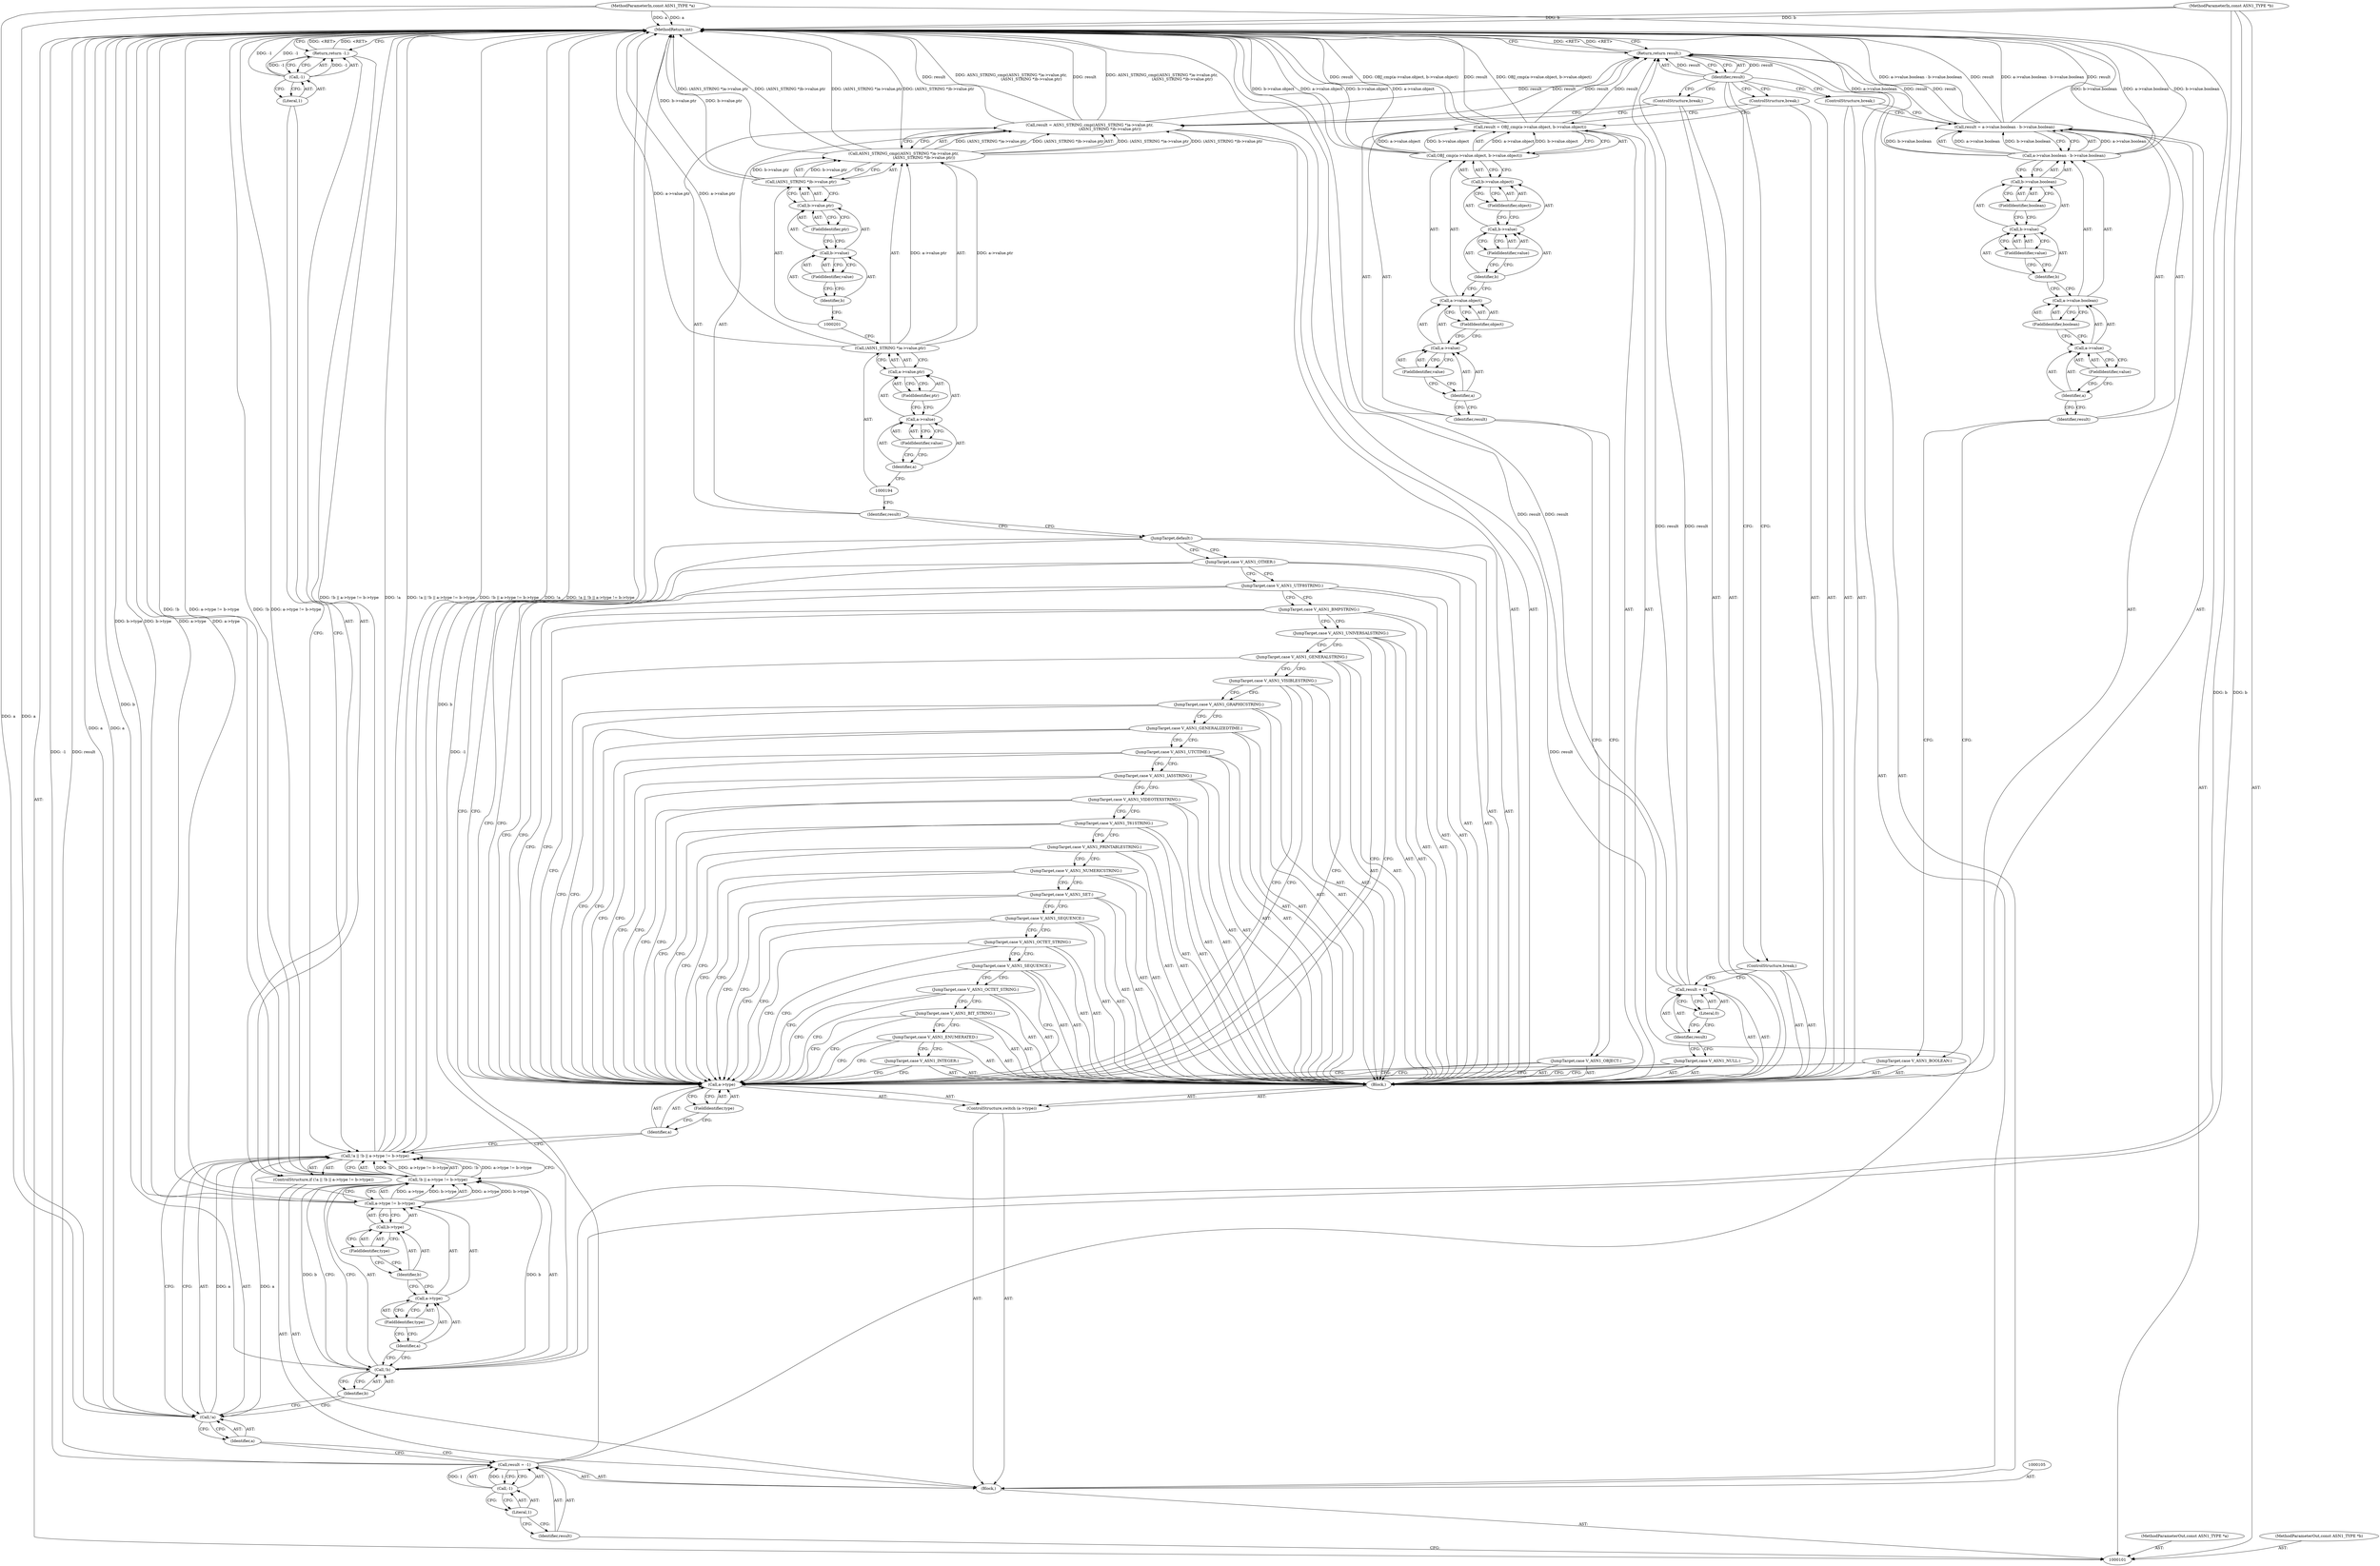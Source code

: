 digraph "0_openssl_f5da52e308a6aeea6d5f3df98c4da295d7e9cc27" {
"1000210" [label="(MethodReturn,int)"];
"1000102" [label="(MethodParameterIn,const ASN1_TYPE *a)"];
"1000268" [label="(MethodParameterOut,const ASN1_TYPE *a)"];
"1000103" [label="(MethodParameterIn,const ASN1_TYPE *b)"];
"1000269" [label="(MethodParameterOut,const ASN1_TYPE *b)"];
"1000135" [label="(Call,OBJ_cmp(a->value.object, b->value.object))"];
"1000136" [label="(Call,a->value.object)"];
"1000137" [label="(Call,a->value)"];
"1000138" [label="(Identifier,a)"];
"1000139" [label="(FieldIdentifier,value)"];
"1000140" [label="(FieldIdentifier,object)"];
"1000141" [label="(Call,b->value.object)"];
"1000142" [label="(Call,b->value)"];
"1000143" [label="(Identifier,b)"];
"1000144" [label="(FieldIdentifier,value)"];
"1000145" [label="(FieldIdentifier,object)"];
"1000133" [label="(Call,result = OBJ_cmp(a->value.object, b->value.object))"];
"1000134" [label="(Identifier,result)"];
"1000146" [label="(ControlStructure,break;)"];
"1000147" [label="(JumpTarget,case V_ASN1_BOOLEAN:)"];
"1000150" [label="(Call,a->value.boolean - b->value.boolean)"];
"1000151" [label="(Call,a->value.boolean)"];
"1000152" [label="(Call,a->value)"];
"1000153" [label="(Identifier,a)"];
"1000154" [label="(FieldIdentifier,value)"];
"1000155" [label="(FieldIdentifier,boolean)"];
"1000156" [label="(Call,b->value.boolean)"];
"1000157" [label="(Call,b->value)"];
"1000158" [label="(Identifier,b)"];
"1000159" [label="(FieldIdentifier,value)"];
"1000160" [label="(FieldIdentifier,boolean)"];
"1000148" [label="(Call,result = a->value.boolean - b->value.boolean)"];
"1000149" [label="(Identifier,result)"];
"1000161" [label="(ControlStructure,break;)"];
"1000162" [label="(JumpTarget,case V_ASN1_NULL:)"];
"1000165" [label="(Literal,0)"];
"1000163" [label="(Call,result = 0)"];
"1000164" [label="(Identifier,result)"];
"1000166" [label="(ControlStructure,break;)"];
"1000167" [label="(JumpTarget,case V_ASN1_INTEGER:)"];
"1000168" [label="(JumpTarget,case V_ASN1_ENUMERATED:)"];
"1000104" [label="(Block,)"];
"1000169" [label="(JumpTarget,case V_ASN1_BIT_STRING:)"];
"1000170" [label="(JumpTarget,case V_ASN1_OCTET_STRING:)"];
"1000171" [label="(JumpTarget,case V_ASN1_SEQUENCE:)"];
"1000172" [label="(JumpTarget,case V_ASN1_OCTET_STRING:)"];
"1000173" [label="(JumpTarget,case V_ASN1_SEQUENCE:)"];
"1000174" [label="(JumpTarget,case V_ASN1_SET:)"];
"1000175" [label="(JumpTarget,case V_ASN1_NUMERICSTRING:)"];
"1000176" [label="(JumpTarget,case V_ASN1_PRINTABLESTRING:)"];
"1000177" [label="(JumpTarget,case V_ASN1_T61STRING:)"];
"1000178" [label="(JumpTarget,case V_ASN1_VIDEOTEXSTRING:)"];
"1000108" [label="(Call,-1)"];
"1000109" [label="(Literal,1)"];
"1000106" [label="(Call,result = -1)"];
"1000107" [label="(Identifier,result)"];
"1000179" [label="(JumpTarget,case V_ASN1_IA5STRING:)"];
"1000180" [label="(JumpTarget,case V_ASN1_UTCTIME:)"];
"1000181" [label="(JumpTarget,case V_ASN1_GENERALIZEDTIME:)"];
"1000182" [label="(JumpTarget,case V_ASN1_GRAPHICSTRING:)"];
"1000183" [label="(JumpTarget,case V_ASN1_VISIBLESTRING:)"];
"1000184" [label="(JumpTarget,case V_ASN1_GENERALSTRING:)"];
"1000185" [label="(JumpTarget,case V_ASN1_UNIVERSALSTRING:)"];
"1000186" [label="(JumpTarget,case V_ASN1_BMPSTRING:)"];
"1000187" [label="(JumpTarget,case V_ASN1_UTF8STRING:)"];
"1000188" [label="(JumpTarget,case V_ASN1_OTHER:)"];
"1000189" [label="(JumpTarget,default:)"];
"1000192" [label="(Call,ASN1_STRING_cmp((ASN1_STRING *)a->value.ptr,\n                                 (ASN1_STRING *)b->value.ptr))"];
"1000193" [label="(Call,(ASN1_STRING *)a->value.ptr)"];
"1000195" [label="(Call,a->value.ptr)"];
"1000196" [label="(Call,a->value)"];
"1000197" [label="(Identifier,a)"];
"1000198" [label="(FieldIdentifier,value)"];
"1000199" [label="(FieldIdentifier,ptr)"];
"1000190" [label="(Call,result = ASN1_STRING_cmp((ASN1_STRING *)a->value.ptr,\n                                 (ASN1_STRING *)b->value.ptr))"];
"1000191" [label="(Identifier,result)"];
"1000200" [label="(Call,(ASN1_STRING *)b->value.ptr)"];
"1000202" [label="(Call,b->value.ptr)"];
"1000203" [label="(Call,b->value)"];
"1000204" [label="(Identifier,b)"];
"1000205" [label="(FieldIdentifier,value)"];
"1000206" [label="(FieldIdentifier,ptr)"];
"1000207" [label="(ControlStructure,break;)"];
"1000209" [label="(Identifier,result)"];
"1000208" [label="(Return,return result;)"];
"1000114" [label="(Call,!b || a->type != b->type)"];
"1000115" [label="(Call,!b)"];
"1000116" [label="(Identifier,b)"];
"1000117" [label="(Call,a->type != b->type)"];
"1000118" [label="(Call,a->type)"];
"1000119" [label="(Identifier,a)"];
"1000120" [label="(FieldIdentifier,type)"];
"1000121" [label="(Call,b->type)"];
"1000122" [label="(Identifier,b)"];
"1000123" [label="(FieldIdentifier,type)"];
"1000110" [label="(ControlStructure,if (!a || !b || a->type != b->type))"];
"1000111" [label="(Call,!a || !b || a->type != b->type)"];
"1000112" [label="(Call,!a)"];
"1000113" [label="(Identifier,a)"];
"1000125" [label="(Call,-1)"];
"1000126" [label="(Literal,1)"];
"1000124" [label="(Return,return -1;)"];
"1000128" [label="(Call,a->type)"];
"1000129" [label="(Identifier,a)"];
"1000130" [label="(FieldIdentifier,type)"];
"1000131" [label="(Block,)"];
"1000127" [label="(ControlStructure,switch (a->type))"];
"1000132" [label="(JumpTarget,case V_ASN1_OBJECT:)"];
"1000210" -> "1000101"  [label="AST: "];
"1000210" -> "1000124"  [label="CFG: "];
"1000210" -> "1000208"  [label="CFG: "];
"1000208" -> "1000210"  [label="DDG: <RET>"];
"1000124" -> "1000210"  [label="DDG: <RET>"];
"1000114" -> "1000210"  [label="DDG: a->type != b->type"];
"1000114" -> "1000210"  [label="DDG: !b"];
"1000163" -> "1000210"  [label="DDG: result"];
"1000125" -> "1000210"  [label="DDG: -1"];
"1000106" -> "1000210"  [label="DDG: -1"];
"1000106" -> "1000210"  [label="DDG: result"];
"1000192" -> "1000210"  [label="DDG: (ASN1_STRING *)b->value.ptr"];
"1000192" -> "1000210"  [label="DDG: (ASN1_STRING *)a->value.ptr"];
"1000111" -> "1000210"  [label="DDG: !b || a->type != b->type"];
"1000111" -> "1000210"  [label="DDG: !a"];
"1000111" -> "1000210"  [label="DDG: !a || !b || a->type != b->type"];
"1000135" -> "1000210"  [label="DDG: b->value.object"];
"1000135" -> "1000210"  [label="DDG: a->value.object"];
"1000193" -> "1000210"  [label="DDG: a->value.ptr"];
"1000117" -> "1000210"  [label="DDG: a->type"];
"1000117" -> "1000210"  [label="DDG: b->type"];
"1000148" -> "1000210"  [label="DDG: a->value.boolean - b->value.boolean"];
"1000148" -> "1000210"  [label="DDG: result"];
"1000150" -> "1000210"  [label="DDG: b->value.boolean"];
"1000150" -> "1000210"  [label="DDG: a->value.boolean"];
"1000200" -> "1000210"  [label="DDG: b->value.ptr"];
"1000103" -> "1000210"  [label="DDG: b"];
"1000133" -> "1000210"  [label="DDG: result"];
"1000133" -> "1000210"  [label="DDG: OBJ_cmp(a->value.object, b->value.object)"];
"1000190" -> "1000210"  [label="DDG: result"];
"1000190" -> "1000210"  [label="DDG: ASN1_STRING_cmp((ASN1_STRING *)a->value.ptr,\n                                 (ASN1_STRING *)b->value.ptr)"];
"1000102" -> "1000210"  [label="DDG: a"];
"1000112" -> "1000210"  [label="DDG: a"];
"1000115" -> "1000210"  [label="DDG: b"];
"1000102" -> "1000101"  [label="AST: "];
"1000102" -> "1000210"  [label="DDG: a"];
"1000102" -> "1000112"  [label="DDG: a"];
"1000268" -> "1000101"  [label="AST: "];
"1000103" -> "1000101"  [label="AST: "];
"1000103" -> "1000210"  [label="DDG: b"];
"1000103" -> "1000115"  [label="DDG: b"];
"1000269" -> "1000101"  [label="AST: "];
"1000135" -> "1000133"  [label="AST: "];
"1000135" -> "1000141"  [label="CFG: "];
"1000136" -> "1000135"  [label="AST: "];
"1000141" -> "1000135"  [label="AST: "];
"1000133" -> "1000135"  [label="CFG: "];
"1000135" -> "1000210"  [label="DDG: b->value.object"];
"1000135" -> "1000210"  [label="DDG: a->value.object"];
"1000135" -> "1000133"  [label="DDG: a->value.object"];
"1000135" -> "1000133"  [label="DDG: b->value.object"];
"1000136" -> "1000135"  [label="AST: "];
"1000136" -> "1000140"  [label="CFG: "];
"1000137" -> "1000136"  [label="AST: "];
"1000140" -> "1000136"  [label="AST: "];
"1000143" -> "1000136"  [label="CFG: "];
"1000137" -> "1000136"  [label="AST: "];
"1000137" -> "1000139"  [label="CFG: "];
"1000138" -> "1000137"  [label="AST: "];
"1000139" -> "1000137"  [label="AST: "];
"1000140" -> "1000137"  [label="CFG: "];
"1000138" -> "1000137"  [label="AST: "];
"1000138" -> "1000134"  [label="CFG: "];
"1000139" -> "1000138"  [label="CFG: "];
"1000139" -> "1000137"  [label="AST: "];
"1000139" -> "1000138"  [label="CFG: "];
"1000137" -> "1000139"  [label="CFG: "];
"1000140" -> "1000136"  [label="AST: "];
"1000140" -> "1000137"  [label="CFG: "];
"1000136" -> "1000140"  [label="CFG: "];
"1000141" -> "1000135"  [label="AST: "];
"1000141" -> "1000145"  [label="CFG: "];
"1000142" -> "1000141"  [label="AST: "];
"1000145" -> "1000141"  [label="AST: "];
"1000135" -> "1000141"  [label="CFG: "];
"1000142" -> "1000141"  [label="AST: "];
"1000142" -> "1000144"  [label="CFG: "];
"1000143" -> "1000142"  [label="AST: "];
"1000144" -> "1000142"  [label="AST: "];
"1000145" -> "1000142"  [label="CFG: "];
"1000143" -> "1000142"  [label="AST: "];
"1000143" -> "1000136"  [label="CFG: "];
"1000144" -> "1000143"  [label="CFG: "];
"1000144" -> "1000142"  [label="AST: "];
"1000144" -> "1000143"  [label="CFG: "];
"1000142" -> "1000144"  [label="CFG: "];
"1000145" -> "1000141"  [label="AST: "];
"1000145" -> "1000142"  [label="CFG: "];
"1000141" -> "1000145"  [label="CFG: "];
"1000133" -> "1000131"  [label="AST: "];
"1000133" -> "1000135"  [label="CFG: "];
"1000134" -> "1000133"  [label="AST: "];
"1000135" -> "1000133"  [label="AST: "];
"1000146" -> "1000133"  [label="CFG: "];
"1000133" -> "1000210"  [label="DDG: result"];
"1000133" -> "1000210"  [label="DDG: OBJ_cmp(a->value.object, b->value.object)"];
"1000135" -> "1000133"  [label="DDG: a->value.object"];
"1000135" -> "1000133"  [label="DDG: b->value.object"];
"1000133" -> "1000208"  [label="DDG: result"];
"1000134" -> "1000133"  [label="AST: "];
"1000134" -> "1000132"  [label="CFG: "];
"1000138" -> "1000134"  [label="CFG: "];
"1000146" -> "1000131"  [label="AST: "];
"1000146" -> "1000133"  [label="CFG: "];
"1000209" -> "1000146"  [label="CFG: "];
"1000147" -> "1000131"  [label="AST: "];
"1000147" -> "1000128"  [label="CFG: "];
"1000149" -> "1000147"  [label="CFG: "];
"1000150" -> "1000148"  [label="AST: "];
"1000150" -> "1000156"  [label="CFG: "];
"1000151" -> "1000150"  [label="AST: "];
"1000156" -> "1000150"  [label="AST: "];
"1000148" -> "1000150"  [label="CFG: "];
"1000150" -> "1000210"  [label="DDG: b->value.boolean"];
"1000150" -> "1000210"  [label="DDG: a->value.boolean"];
"1000150" -> "1000148"  [label="DDG: a->value.boolean"];
"1000150" -> "1000148"  [label="DDG: b->value.boolean"];
"1000151" -> "1000150"  [label="AST: "];
"1000151" -> "1000155"  [label="CFG: "];
"1000152" -> "1000151"  [label="AST: "];
"1000155" -> "1000151"  [label="AST: "];
"1000158" -> "1000151"  [label="CFG: "];
"1000152" -> "1000151"  [label="AST: "];
"1000152" -> "1000154"  [label="CFG: "];
"1000153" -> "1000152"  [label="AST: "];
"1000154" -> "1000152"  [label="AST: "];
"1000155" -> "1000152"  [label="CFG: "];
"1000153" -> "1000152"  [label="AST: "];
"1000153" -> "1000149"  [label="CFG: "];
"1000154" -> "1000153"  [label="CFG: "];
"1000154" -> "1000152"  [label="AST: "];
"1000154" -> "1000153"  [label="CFG: "];
"1000152" -> "1000154"  [label="CFG: "];
"1000155" -> "1000151"  [label="AST: "];
"1000155" -> "1000152"  [label="CFG: "];
"1000151" -> "1000155"  [label="CFG: "];
"1000156" -> "1000150"  [label="AST: "];
"1000156" -> "1000160"  [label="CFG: "];
"1000157" -> "1000156"  [label="AST: "];
"1000160" -> "1000156"  [label="AST: "];
"1000150" -> "1000156"  [label="CFG: "];
"1000157" -> "1000156"  [label="AST: "];
"1000157" -> "1000159"  [label="CFG: "];
"1000158" -> "1000157"  [label="AST: "];
"1000159" -> "1000157"  [label="AST: "];
"1000160" -> "1000157"  [label="CFG: "];
"1000158" -> "1000157"  [label="AST: "];
"1000158" -> "1000151"  [label="CFG: "];
"1000159" -> "1000158"  [label="CFG: "];
"1000159" -> "1000157"  [label="AST: "];
"1000159" -> "1000158"  [label="CFG: "];
"1000157" -> "1000159"  [label="CFG: "];
"1000160" -> "1000156"  [label="AST: "];
"1000160" -> "1000157"  [label="CFG: "];
"1000156" -> "1000160"  [label="CFG: "];
"1000148" -> "1000131"  [label="AST: "];
"1000148" -> "1000150"  [label="CFG: "];
"1000149" -> "1000148"  [label="AST: "];
"1000150" -> "1000148"  [label="AST: "];
"1000161" -> "1000148"  [label="CFG: "];
"1000148" -> "1000210"  [label="DDG: a->value.boolean - b->value.boolean"];
"1000148" -> "1000210"  [label="DDG: result"];
"1000150" -> "1000148"  [label="DDG: a->value.boolean"];
"1000150" -> "1000148"  [label="DDG: b->value.boolean"];
"1000148" -> "1000208"  [label="DDG: result"];
"1000149" -> "1000148"  [label="AST: "];
"1000149" -> "1000147"  [label="CFG: "];
"1000153" -> "1000149"  [label="CFG: "];
"1000161" -> "1000131"  [label="AST: "];
"1000161" -> "1000148"  [label="CFG: "];
"1000209" -> "1000161"  [label="CFG: "];
"1000162" -> "1000131"  [label="AST: "];
"1000162" -> "1000128"  [label="CFG: "];
"1000164" -> "1000162"  [label="CFG: "];
"1000165" -> "1000163"  [label="AST: "];
"1000165" -> "1000164"  [label="CFG: "];
"1000163" -> "1000165"  [label="CFG: "];
"1000163" -> "1000131"  [label="AST: "];
"1000163" -> "1000165"  [label="CFG: "];
"1000164" -> "1000163"  [label="AST: "];
"1000165" -> "1000163"  [label="AST: "];
"1000166" -> "1000163"  [label="CFG: "];
"1000163" -> "1000210"  [label="DDG: result"];
"1000163" -> "1000208"  [label="DDG: result"];
"1000164" -> "1000163"  [label="AST: "];
"1000164" -> "1000162"  [label="CFG: "];
"1000165" -> "1000164"  [label="CFG: "];
"1000166" -> "1000131"  [label="AST: "];
"1000166" -> "1000163"  [label="CFG: "];
"1000209" -> "1000166"  [label="CFG: "];
"1000167" -> "1000131"  [label="AST: "];
"1000167" -> "1000128"  [label="CFG: "];
"1000168" -> "1000167"  [label="CFG: "];
"1000168" -> "1000131"  [label="AST: "];
"1000168" -> "1000128"  [label="CFG: "];
"1000168" -> "1000167"  [label="CFG: "];
"1000169" -> "1000168"  [label="CFG: "];
"1000104" -> "1000101"  [label="AST: "];
"1000105" -> "1000104"  [label="AST: "];
"1000106" -> "1000104"  [label="AST: "];
"1000110" -> "1000104"  [label="AST: "];
"1000127" -> "1000104"  [label="AST: "];
"1000208" -> "1000104"  [label="AST: "];
"1000169" -> "1000131"  [label="AST: "];
"1000169" -> "1000128"  [label="CFG: "];
"1000169" -> "1000168"  [label="CFG: "];
"1000170" -> "1000169"  [label="CFG: "];
"1000170" -> "1000131"  [label="AST: "];
"1000170" -> "1000128"  [label="CFG: "];
"1000170" -> "1000169"  [label="CFG: "];
"1000171" -> "1000170"  [label="CFG: "];
"1000171" -> "1000131"  [label="AST: "];
"1000171" -> "1000128"  [label="CFG: "];
"1000171" -> "1000170"  [label="CFG: "];
"1000172" -> "1000171"  [label="CFG: "];
"1000172" -> "1000131"  [label="AST: "];
"1000172" -> "1000128"  [label="CFG: "];
"1000172" -> "1000171"  [label="CFG: "];
"1000173" -> "1000172"  [label="CFG: "];
"1000173" -> "1000131"  [label="AST: "];
"1000173" -> "1000128"  [label="CFG: "];
"1000173" -> "1000172"  [label="CFG: "];
"1000174" -> "1000173"  [label="CFG: "];
"1000174" -> "1000131"  [label="AST: "];
"1000174" -> "1000128"  [label="CFG: "];
"1000174" -> "1000173"  [label="CFG: "];
"1000175" -> "1000174"  [label="CFG: "];
"1000175" -> "1000131"  [label="AST: "];
"1000175" -> "1000128"  [label="CFG: "];
"1000175" -> "1000174"  [label="CFG: "];
"1000176" -> "1000175"  [label="CFG: "];
"1000176" -> "1000131"  [label="AST: "];
"1000176" -> "1000128"  [label="CFG: "];
"1000176" -> "1000175"  [label="CFG: "];
"1000177" -> "1000176"  [label="CFG: "];
"1000177" -> "1000131"  [label="AST: "];
"1000177" -> "1000128"  [label="CFG: "];
"1000177" -> "1000176"  [label="CFG: "];
"1000178" -> "1000177"  [label="CFG: "];
"1000178" -> "1000131"  [label="AST: "];
"1000178" -> "1000128"  [label="CFG: "];
"1000178" -> "1000177"  [label="CFG: "];
"1000179" -> "1000178"  [label="CFG: "];
"1000108" -> "1000106"  [label="AST: "];
"1000108" -> "1000109"  [label="CFG: "];
"1000109" -> "1000108"  [label="AST: "];
"1000106" -> "1000108"  [label="CFG: "];
"1000108" -> "1000106"  [label="DDG: 1"];
"1000109" -> "1000108"  [label="AST: "];
"1000109" -> "1000107"  [label="CFG: "];
"1000108" -> "1000109"  [label="CFG: "];
"1000106" -> "1000104"  [label="AST: "];
"1000106" -> "1000108"  [label="CFG: "];
"1000107" -> "1000106"  [label="AST: "];
"1000108" -> "1000106"  [label="AST: "];
"1000113" -> "1000106"  [label="CFG: "];
"1000106" -> "1000210"  [label="DDG: -1"];
"1000106" -> "1000210"  [label="DDG: result"];
"1000108" -> "1000106"  [label="DDG: 1"];
"1000107" -> "1000106"  [label="AST: "];
"1000107" -> "1000101"  [label="CFG: "];
"1000109" -> "1000107"  [label="CFG: "];
"1000179" -> "1000131"  [label="AST: "];
"1000179" -> "1000128"  [label="CFG: "];
"1000179" -> "1000178"  [label="CFG: "];
"1000180" -> "1000179"  [label="CFG: "];
"1000180" -> "1000131"  [label="AST: "];
"1000180" -> "1000128"  [label="CFG: "];
"1000180" -> "1000179"  [label="CFG: "];
"1000181" -> "1000180"  [label="CFG: "];
"1000181" -> "1000131"  [label="AST: "];
"1000181" -> "1000128"  [label="CFG: "];
"1000181" -> "1000180"  [label="CFG: "];
"1000182" -> "1000181"  [label="CFG: "];
"1000182" -> "1000131"  [label="AST: "];
"1000182" -> "1000128"  [label="CFG: "];
"1000182" -> "1000181"  [label="CFG: "];
"1000183" -> "1000182"  [label="CFG: "];
"1000183" -> "1000131"  [label="AST: "];
"1000183" -> "1000128"  [label="CFG: "];
"1000183" -> "1000182"  [label="CFG: "];
"1000184" -> "1000183"  [label="CFG: "];
"1000184" -> "1000131"  [label="AST: "];
"1000184" -> "1000128"  [label="CFG: "];
"1000184" -> "1000183"  [label="CFG: "];
"1000185" -> "1000184"  [label="CFG: "];
"1000185" -> "1000131"  [label="AST: "];
"1000185" -> "1000128"  [label="CFG: "];
"1000185" -> "1000184"  [label="CFG: "];
"1000186" -> "1000185"  [label="CFG: "];
"1000186" -> "1000131"  [label="AST: "];
"1000186" -> "1000128"  [label="CFG: "];
"1000186" -> "1000185"  [label="CFG: "];
"1000187" -> "1000186"  [label="CFG: "];
"1000187" -> "1000131"  [label="AST: "];
"1000187" -> "1000128"  [label="CFG: "];
"1000187" -> "1000186"  [label="CFG: "];
"1000188" -> "1000187"  [label="CFG: "];
"1000188" -> "1000131"  [label="AST: "];
"1000188" -> "1000128"  [label="CFG: "];
"1000188" -> "1000187"  [label="CFG: "];
"1000189" -> "1000188"  [label="CFG: "];
"1000189" -> "1000131"  [label="AST: "];
"1000189" -> "1000128"  [label="CFG: "];
"1000189" -> "1000188"  [label="CFG: "];
"1000191" -> "1000189"  [label="CFG: "];
"1000192" -> "1000190"  [label="AST: "];
"1000192" -> "1000200"  [label="CFG: "];
"1000193" -> "1000192"  [label="AST: "];
"1000200" -> "1000192"  [label="AST: "];
"1000190" -> "1000192"  [label="CFG: "];
"1000192" -> "1000210"  [label="DDG: (ASN1_STRING *)b->value.ptr"];
"1000192" -> "1000210"  [label="DDG: (ASN1_STRING *)a->value.ptr"];
"1000192" -> "1000190"  [label="DDG: (ASN1_STRING *)a->value.ptr"];
"1000192" -> "1000190"  [label="DDG: (ASN1_STRING *)b->value.ptr"];
"1000193" -> "1000192"  [label="DDG: a->value.ptr"];
"1000200" -> "1000192"  [label="DDG: b->value.ptr"];
"1000193" -> "1000192"  [label="AST: "];
"1000193" -> "1000195"  [label="CFG: "];
"1000194" -> "1000193"  [label="AST: "];
"1000195" -> "1000193"  [label="AST: "];
"1000201" -> "1000193"  [label="CFG: "];
"1000193" -> "1000210"  [label="DDG: a->value.ptr"];
"1000193" -> "1000192"  [label="DDG: a->value.ptr"];
"1000195" -> "1000193"  [label="AST: "];
"1000195" -> "1000199"  [label="CFG: "];
"1000196" -> "1000195"  [label="AST: "];
"1000199" -> "1000195"  [label="AST: "];
"1000193" -> "1000195"  [label="CFG: "];
"1000196" -> "1000195"  [label="AST: "];
"1000196" -> "1000198"  [label="CFG: "];
"1000197" -> "1000196"  [label="AST: "];
"1000198" -> "1000196"  [label="AST: "];
"1000199" -> "1000196"  [label="CFG: "];
"1000197" -> "1000196"  [label="AST: "];
"1000197" -> "1000194"  [label="CFG: "];
"1000198" -> "1000197"  [label="CFG: "];
"1000198" -> "1000196"  [label="AST: "];
"1000198" -> "1000197"  [label="CFG: "];
"1000196" -> "1000198"  [label="CFG: "];
"1000199" -> "1000195"  [label="AST: "];
"1000199" -> "1000196"  [label="CFG: "];
"1000195" -> "1000199"  [label="CFG: "];
"1000190" -> "1000131"  [label="AST: "];
"1000190" -> "1000192"  [label="CFG: "];
"1000191" -> "1000190"  [label="AST: "];
"1000192" -> "1000190"  [label="AST: "];
"1000207" -> "1000190"  [label="CFG: "];
"1000190" -> "1000210"  [label="DDG: result"];
"1000190" -> "1000210"  [label="DDG: ASN1_STRING_cmp((ASN1_STRING *)a->value.ptr,\n                                 (ASN1_STRING *)b->value.ptr)"];
"1000192" -> "1000190"  [label="DDG: (ASN1_STRING *)a->value.ptr"];
"1000192" -> "1000190"  [label="DDG: (ASN1_STRING *)b->value.ptr"];
"1000190" -> "1000208"  [label="DDG: result"];
"1000191" -> "1000190"  [label="AST: "];
"1000191" -> "1000189"  [label="CFG: "];
"1000194" -> "1000191"  [label="CFG: "];
"1000200" -> "1000192"  [label="AST: "];
"1000200" -> "1000202"  [label="CFG: "];
"1000201" -> "1000200"  [label="AST: "];
"1000202" -> "1000200"  [label="AST: "];
"1000192" -> "1000200"  [label="CFG: "];
"1000200" -> "1000210"  [label="DDG: b->value.ptr"];
"1000200" -> "1000192"  [label="DDG: b->value.ptr"];
"1000202" -> "1000200"  [label="AST: "];
"1000202" -> "1000206"  [label="CFG: "];
"1000203" -> "1000202"  [label="AST: "];
"1000206" -> "1000202"  [label="AST: "];
"1000200" -> "1000202"  [label="CFG: "];
"1000203" -> "1000202"  [label="AST: "];
"1000203" -> "1000205"  [label="CFG: "];
"1000204" -> "1000203"  [label="AST: "];
"1000205" -> "1000203"  [label="AST: "];
"1000206" -> "1000203"  [label="CFG: "];
"1000204" -> "1000203"  [label="AST: "];
"1000204" -> "1000201"  [label="CFG: "];
"1000205" -> "1000204"  [label="CFG: "];
"1000205" -> "1000203"  [label="AST: "];
"1000205" -> "1000204"  [label="CFG: "];
"1000203" -> "1000205"  [label="CFG: "];
"1000206" -> "1000202"  [label="AST: "];
"1000206" -> "1000203"  [label="CFG: "];
"1000202" -> "1000206"  [label="CFG: "];
"1000207" -> "1000131"  [label="AST: "];
"1000207" -> "1000190"  [label="CFG: "];
"1000209" -> "1000207"  [label="CFG: "];
"1000209" -> "1000208"  [label="AST: "];
"1000209" -> "1000146"  [label="CFG: "];
"1000209" -> "1000161"  [label="CFG: "];
"1000209" -> "1000166"  [label="CFG: "];
"1000209" -> "1000207"  [label="CFG: "];
"1000208" -> "1000209"  [label="CFG: "];
"1000209" -> "1000208"  [label="DDG: result"];
"1000208" -> "1000104"  [label="AST: "];
"1000208" -> "1000209"  [label="CFG: "];
"1000209" -> "1000208"  [label="AST: "];
"1000210" -> "1000208"  [label="CFG: "];
"1000208" -> "1000210"  [label="DDG: <RET>"];
"1000209" -> "1000208"  [label="DDG: result"];
"1000163" -> "1000208"  [label="DDG: result"];
"1000133" -> "1000208"  [label="DDG: result"];
"1000190" -> "1000208"  [label="DDG: result"];
"1000148" -> "1000208"  [label="DDG: result"];
"1000114" -> "1000111"  [label="AST: "];
"1000114" -> "1000115"  [label="CFG: "];
"1000114" -> "1000117"  [label="CFG: "];
"1000115" -> "1000114"  [label="AST: "];
"1000117" -> "1000114"  [label="AST: "];
"1000111" -> "1000114"  [label="CFG: "];
"1000114" -> "1000210"  [label="DDG: a->type != b->type"];
"1000114" -> "1000210"  [label="DDG: !b"];
"1000114" -> "1000111"  [label="DDG: !b"];
"1000114" -> "1000111"  [label="DDG: a->type != b->type"];
"1000115" -> "1000114"  [label="DDG: b"];
"1000117" -> "1000114"  [label="DDG: a->type"];
"1000117" -> "1000114"  [label="DDG: b->type"];
"1000115" -> "1000114"  [label="AST: "];
"1000115" -> "1000116"  [label="CFG: "];
"1000116" -> "1000115"  [label="AST: "];
"1000119" -> "1000115"  [label="CFG: "];
"1000114" -> "1000115"  [label="CFG: "];
"1000115" -> "1000210"  [label="DDG: b"];
"1000115" -> "1000114"  [label="DDG: b"];
"1000103" -> "1000115"  [label="DDG: b"];
"1000116" -> "1000115"  [label="AST: "];
"1000116" -> "1000112"  [label="CFG: "];
"1000115" -> "1000116"  [label="CFG: "];
"1000117" -> "1000114"  [label="AST: "];
"1000117" -> "1000121"  [label="CFG: "];
"1000118" -> "1000117"  [label="AST: "];
"1000121" -> "1000117"  [label="AST: "];
"1000114" -> "1000117"  [label="CFG: "];
"1000117" -> "1000210"  [label="DDG: a->type"];
"1000117" -> "1000210"  [label="DDG: b->type"];
"1000117" -> "1000114"  [label="DDG: a->type"];
"1000117" -> "1000114"  [label="DDG: b->type"];
"1000118" -> "1000117"  [label="AST: "];
"1000118" -> "1000120"  [label="CFG: "];
"1000119" -> "1000118"  [label="AST: "];
"1000120" -> "1000118"  [label="AST: "];
"1000122" -> "1000118"  [label="CFG: "];
"1000119" -> "1000118"  [label="AST: "];
"1000119" -> "1000115"  [label="CFG: "];
"1000120" -> "1000119"  [label="CFG: "];
"1000120" -> "1000118"  [label="AST: "];
"1000120" -> "1000119"  [label="CFG: "];
"1000118" -> "1000120"  [label="CFG: "];
"1000121" -> "1000117"  [label="AST: "];
"1000121" -> "1000123"  [label="CFG: "];
"1000122" -> "1000121"  [label="AST: "];
"1000123" -> "1000121"  [label="AST: "];
"1000117" -> "1000121"  [label="CFG: "];
"1000122" -> "1000121"  [label="AST: "];
"1000122" -> "1000118"  [label="CFG: "];
"1000123" -> "1000122"  [label="CFG: "];
"1000123" -> "1000121"  [label="AST: "];
"1000123" -> "1000122"  [label="CFG: "];
"1000121" -> "1000123"  [label="CFG: "];
"1000110" -> "1000104"  [label="AST: "];
"1000111" -> "1000110"  [label="AST: "];
"1000124" -> "1000110"  [label="AST: "];
"1000111" -> "1000110"  [label="AST: "];
"1000111" -> "1000112"  [label="CFG: "];
"1000111" -> "1000114"  [label="CFG: "];
"1000112" -> "1000111"  [label="AST: "];
"1000114" -> "1000111"  [label="AST: "];
"1000126" -> "1000111"  [label="CFG: "];
"1000129" -> "1000111"  [label="CFG: "];
"1000111" -> "1000210"  [label="DDG: !b || a->type != b->type"];
"1000111" -> "1000210"  [label="DDG: !a"];
"1000111" -> "1000210"  [label="DDG: !a || !b || a->type != b->type"];
"1000112" -> "1000111"  [label="DDG: a"];
"1000114" -> "1000111"  [label="DDG: !b"];
"1000114" -> "1000111"  [label="DDG: a->type != b->type"];
"1000112" -> "1000111"  [label="AST: "];
"1000112" -> "1000113"  [label="CFG: "];
"1000113" -> "1000112"  [label="AST: "];
"1000116" -> "1000112"  [label="CFG: "];
"1000111" -> "1000112"  [label="CFG: "];
"1000112" -> "1000210"  [label="DDG: a"];
"1000112" -> "1000111"  [label="DDG: a"];
"1000102" -> "1000112"  [label="DDG: a"];
"1000113" -> "1000112"  [label="AST: "];
"1000113" -> "1000106"  [label="CFG: "];
"1000112" -> "1000113"  [label="CFG: "];
"1000125" -> "1000124"  [label="AST: "];
"1000125" -> "1000126"  [label="CFG: "];
"1000126" -> "1000125"  [label="AST: "];
"1000124" -> "1000125"  [label="CFG: "];
"1000125" -> "1000210"  [label="DDG: -1"];
"1000125" -> "1000124"  [label="DDG: -1"];
"1000126" -> "1000125"  [label="AST: "];
"1000126" -> "1000111"  [label="CFG: "];
"1000125" -> "1000126"  [label="CFG: "];
"1000124" -> "1000110"  [label="AST: "];
"1000124" -> "1000125"  [label="CFG: "];
"1000125" -> "1000124"  [label="AST: "];
"1000210" -> "1000124"  [label="CFG: "];
"1000124" -> "1000210"  [label="DDG: <RET>"];
"1000125" -> "1000124"  [label="DDG: -1"];
"1000128" -> "1000127"  [label="AST: "];
"1000128" -> "1000130"  [label="CFG: "];
"1000129" -> "1000128"  [label="AST: "];
"1000130" -> "1000128"  [label="AST: "];
"1000132" -> "1000128"  [label="CFG: "];
"1000147" -> "1000128"  [label="CFG: "];
"1000162" -> "1000128"  [label="CFG: "];
"1000167" -> "1000128"  [label="CFG: "];
"1000168" -> "1000128"  [label="CFG: "];
"1000169" -> "1000128"  [label="CFG: "];
"1000170" -> "1000128"  [label="CFG: "];
"1000171" -> "1000128"  [label="CFG: "];
"1000172" -> "1000128"  [label="CFG: "];
"1000173" -> "1000128"  [label="CFG: "];
"1000174" -> "1000128"  [label="CFG: "];
"1000175" -> "1000128"  [label="CFG: "];
"1000176" -> "1000128"  [label="CFG: "];
"1000177" -> "1000128"  [label="CFG: "];
"1000178" -> "1000128"  [label="CFG: "];
"1000179" -> "1000128"  [label="CFG: "];
"1000180" -> "1000128"  [label="CFG: "];
"1000181" -> "1000128"  [label="CFG: "];
"1000182" -> "1000128"  [label="CFG: "];
"1000183" -> "1000128"  [label="CFG: "];
"1000184" -> "1000128"  [label="CFG: "];
"1000185" -> "1000128"  [label="CFG: "];
"1000186" -> "1000128"  [label="CFG: "];
"1000187" -> "1000128"  [label="CFG: "];
"1000188" -> "1000128"  [label="CFG: "];
"1000189" -> "1000128"  [label="CFG: "];
"1000129" -> "1000128"  [label="AST: "];
"1000129" -> "1000111"  [label="CFG: "];
"1000130" -> "1000129"  [label="CFG: "];
"1000130" -> "1000128"  [label="AST: "];
"1000130" -> "1000129"  [label="CFG: "];
"1000128" -> "1000130"  [label="CFG: "];
"1000131" -> "1000127"  [label="AST: "];
"1000132" -> "1000131"  [label="AST: "];
"1000133" -> "1000131"  [label="AST: "];
"1000146" -> "1000131"  [label="AST: "];
"1000147" -> "1000131"  [label="AST: "];
"1000148" -> "1000131"  [label="AST: "];
"1000161" -> "1000131"  [label="AST: "];
"1000162" -> "1000131"  [label="AST: "];
"1000163" -> "1000131"  [label="AST: "];
"1000166" -> "1000131"  [label="AST: "];
"1000167" -> "1000131"  [label="AST: "];
"1000168" -> "1000131"  [label="AST: "];
"1000169" -> "1000131"  [label="AST: "];
"1000170" -> "1000131"  [label="AST: "];
"1000171" -> "1000131"  [label="AST: "];
"1000172" -> "1000131"  [label="AST: "];
"1000173" -> "1000131"  [label="AST: "];
"1000174" -> "1000131"  [label="AST: "];
"1000175" -> "1000131"  [label="AST: "];
"1000176" -> "1000131"  [label="AST: "];
"1000177" -> "1000131"  [label="AST: "];
"1000178" -> "1000131"  [label="AST: "];
"1000179" -> "1000131"  [label="AST: "];
"1000180" -> "1000131"  [label="AST: "];
"1000181" -> "1000131"  [label="AST: "];
"1000182" -> "1000131"  [label="AST: "];
"1000183" -> "1000131"  [label="AST: "];
"1000184" -> "1000131"  [label="AST: "];
"1000185" -> "1000131"  [label="AST: "];
"1000186" -> "1000131"  [label="AST: "];
"1000187" -> "1000131"  [label="AST: "];
"1000188" -> "1000131"  [label="AST: "];
"1000189" -> "1000131"  [label="AST: "];
"1000190" -> "1000131"  [label="AST: "];
"1000207" -> "1000131"  [label="AST: "];
"1000127" -> "1000104"  [label="AST: "];
"1000128" -> "1000127"  [label="AST: "];
"1000131" -> "1000127"  [label="AST: "];
"1000132" -> "1000131"  [label="AST: "];
"1000132" -> "1000128"  [label="CFG: "];
"1000134" -> "1000132"  [label="CFG: "];
}
